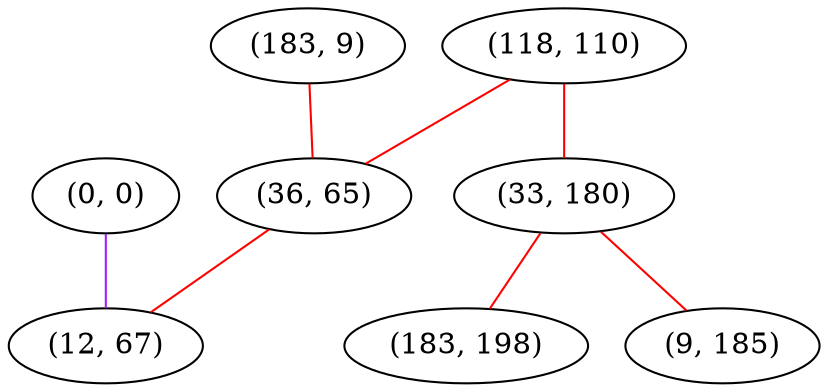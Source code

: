 graph "" {
"(0, 0)";
"(118, 110)";
"(33, 180)";
"(183, 198)";
"(183, 9)";
"(36, 65)";
"(9, 185)";
"(12, 67)";
"(0, 0)" -- "(12, 67)"  [color=purple, key=0, weight=4];
"(118, 110)" -- "(36, 65)"  [color=red, key=0, weight=1];
"(118, 110)" -- "(33, 180)"  [color=red, key=0, weight=1];
"(33, 180)" -- "(183, 198)"  [color=red, key=0, weight=1];
"(33, 180)" -- "(9, 185)"  [color=red, key=0, weight=1];
"(183, 9)" -- "(36, 65)"  [color=red, key=0, weight=1];
"(36, 65)" -- "(12, 67)"  [color=red, key=0, weight=1];
}
